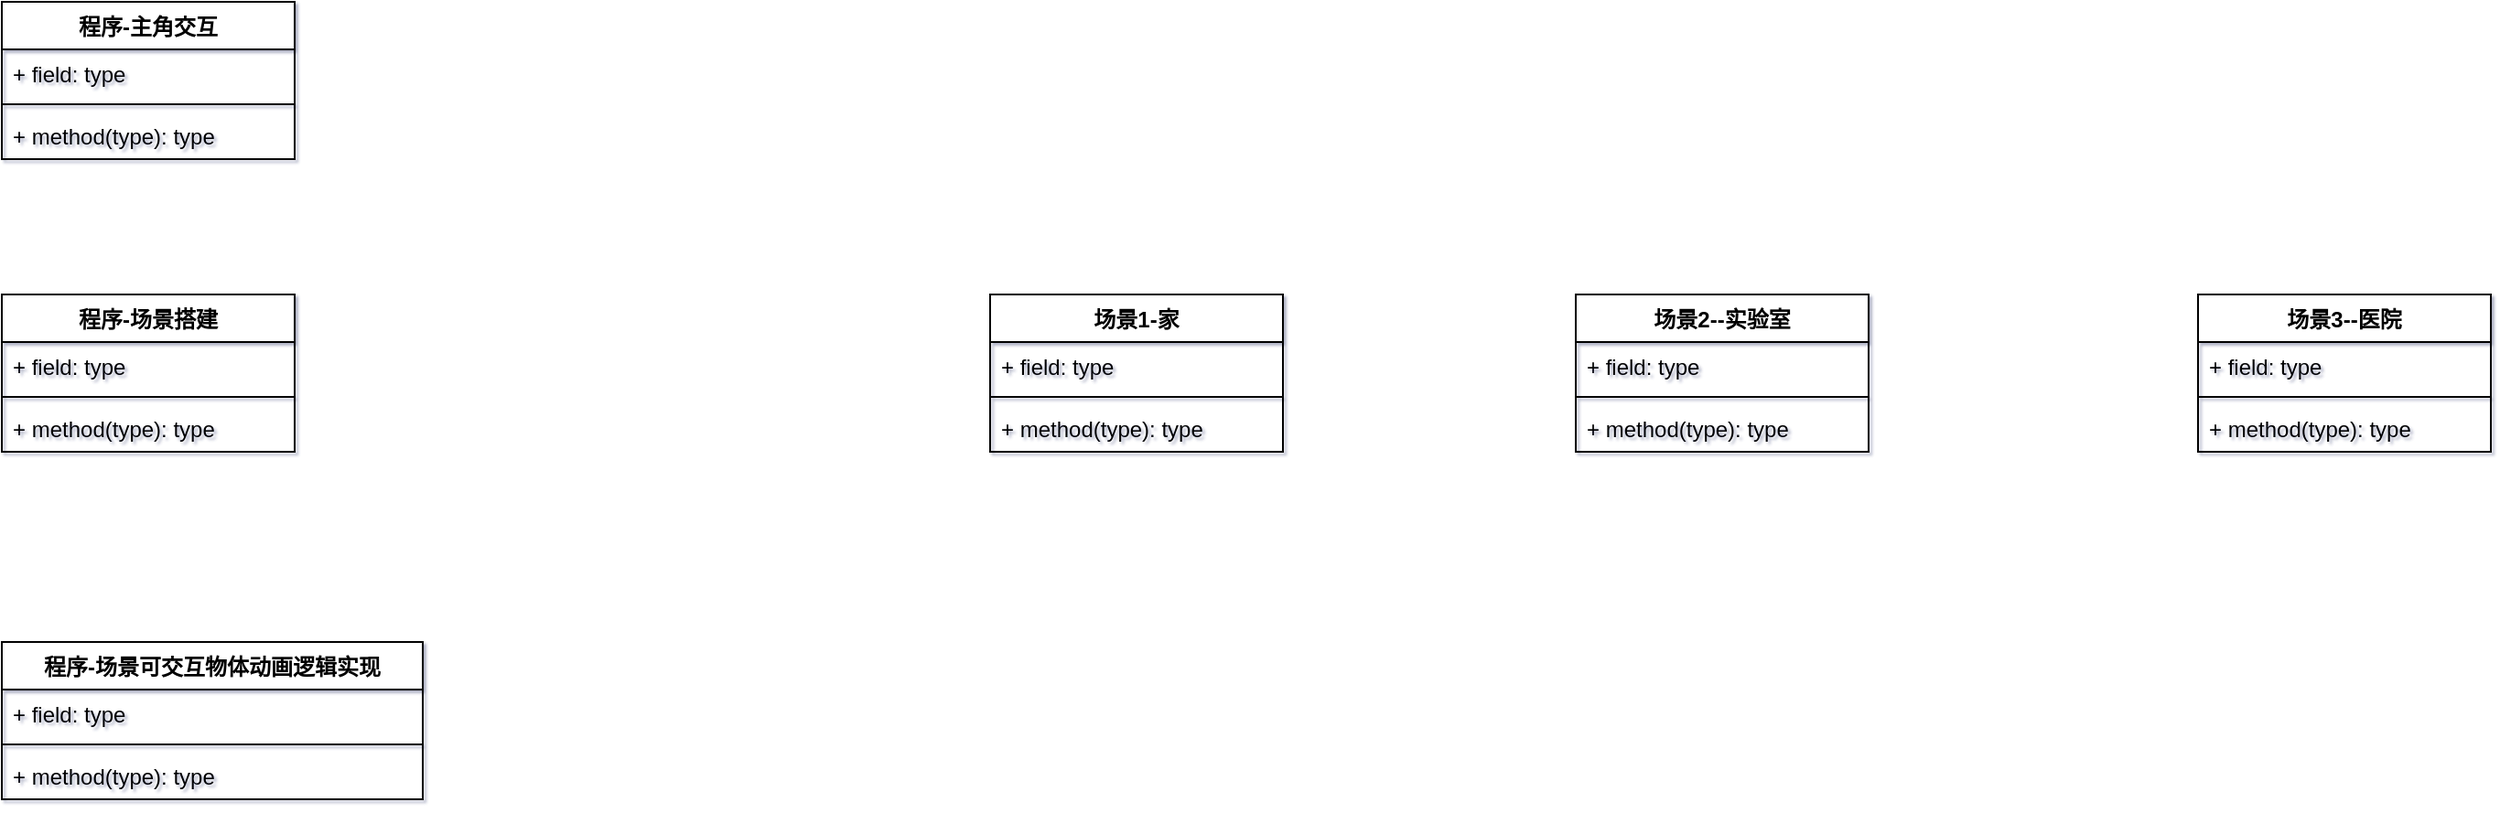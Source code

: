 <mxfile version="26.0.16">
  <diagram name="第 1 页" id="ZhmZTOrXltv5evSr5LJi">
    <mxGraphModel dx="1294" dy="761" grid="1" gridSize="10" guides="1" tooltips="1" connect="1" arrows="1" fold="1" page="0" pageScale="1" pageWidth="827" pageHeight="1169" background="#FFFFFF" math="0" shadow="1">
      <root>
        <mxCell id="0" />
        <mxCell id="1" parent="0" />
        <mxCell id="pUHc3qH6SCv7aCTWkzH2-16" value="程序-主角交互" style="swimlane;fontStyle=1;align=center;verticalAlign=top;childLayout=stackLayout;horizontal=1;startSize=26;horizontalStack=0;resizeParent=1;resizeParentMax=0;resizeLast=0;collapsible=1;marginBottom=0;whiteSpace=wrap;html=1;" vertex="1" parent="1">
          <mxGeometry x="160" y="250" width="160" height="86" as="geometry" />
        </mxCell>
        <mxCell id="pUHc3qH6SCv7aCTWkzH2-17" value="+ field: type" style="text;strokeColor=none;fillColor=none;align=left;verticalAlign=top;spacingLeft=4;spacingRight=4;overflow=hidden;rotatable=0;points=[[0,0.5],[1,0.5]];portConstraint=eastwest;whiteSpace=wrap;html=1;" vertex="1" parent="pUHc3qH6SCv7aCTWkzH2-16">
          <mxGeometry y="26" width="160" height="26" as="geometry" />
        </mxCell>
        <mxCell id="pUHc3qH6SCv7aCTWkzH2-18" value="" style="line;strokeWidth=1;fillColor=none;align=left;verticalAlign=middle;spacingTop=-1;spacingLeft=3;spacingRight=3;rotatable=0;labelPosition=right;points=[];portConstraint=eastwest;strokeColor=inherit;" vertex="1" parent="pUHc3qH6SCv7aCTWkzH2-16">
          <mxGeometry y="52" width="160" height="8" as="geometry" />
        </mxCell>
        <mxCell id="pUHc3qH6SCv7aCTWkzH2-19" value="+ method(type): type" style="text;strokeColor=none;fillColor=none;align=left;verticalAlign=top;spacingLeft=4;spacingRight=4;overflow=hidden;rotatable=0;points=[[0,0.5],[1,0.5]];portConstraint=eastwest;whiteSpace=wrap;html=1;" vertex="1" parent="pUHc3qH6SCv7aCTWkzH2-16">
          <mxGeometry y="60" width="160" height="26" as="geometry" />
        </mxCell>
        <mxCell id="pUHc3qH6SCv7aCTWkzH2-20" value="程序-场景搭建" style="swimlane;fontStyle=1;align=center;verticalAlign=top;childLayout=stackLayout;horizontal=1;startSize=26;horizontalStack=0;resizeParent=1;resizeParentMax=0;resizeLast=0;collapsible=1;marginBottom=0;whiteSpace=wrap;html=1;" vertex="1" parent="1">
          <mxGeometry x="160" y="410" width="160" height="86" as="geometry" />
        </mxCell>
        <mxCell id="pUHc3qH6SCv7aCTWkzH2-21" value="+ field: type" style="text;strokeColor=none;fillColor=none;align=left;verticalAlign=top;spacingLeft=4;spacingRight=4;overflow=hidden;rotatable=0;points=[[0,0.5],[1,0.5]];portConstraint=eastwest;whiteSpace=wrap;html=1;" vertex="1" parent="pUHc3qH6SCv7aCTWkzH2-20">
          <mxGeometry y="26" width="160" height="26" as="geometry" />
        </mxCell>
        <mxCell id="pUHc3qH6SCv7aCTWkzH2-22" value="" style="line;strokeWidth=1;fillColor=none;align=left;verticalAlign=middle;spacingTop=-1;spacingLeft=3;spacingRight=3;rotatable=0;labelPosition=right;points=[];portConstraint=eastwest;strokeColor=inherit;" vertex="1" parent="pUHc3qH6SCv7aCTWkzH2-20">
          <mxGeometry y="52" width="160" height="8" as="geometry" />
        </mxCell>
        <mxCell id="pUHc3qH6SCv7aCTWkzH2-23" value="+ method(type): type" style="text;strokeColor=none;fillColor=none;align=left;verticalAlign=top;spacingLeft=4;spacingRight=4;overflow=hidden;rotatable=0;points=[[0,0.5],[1,0.5]];portConstraint=eastwest;whiteSpace=wrap;html=1;" vertex="1" parent="pUHc3qH6SCv7aCTWkzH2-20">
          <mxGeometry y="60" width="160" height="26" as="geometry" />
        </mxCell>
        <mxCell id="pUHc3qH6SCv7aCTWkzH2-24" value="程序-场景可交互物体动画逻辑实现" style="swimlane;fontStyle=1;align=center;verticalAlign=top;childLayout=stackLayout;horizontal=1;startSize=26;horizontalStack=0;resizeParent=1;resizeParentMax=0;resizeLast=0;collapsible=1;marginBottom=0;whiteSpace=wrap;html=1;" vertex="1" parent="1">
          <mxGeometry x="160" y="600" width="230" height="86" as="geometry" />
        </mxCell>
        <mxCell id="pUHc3qH6SCv7aCTWkzH2-25" value="+ field: type" style="text;strokeColor=none;fillColor=none;align=left;verticalAlign=top;spacingLeft=4;spacingRight=4;overflow=hidden;rotatable=0;points=[[0,0.5],[1,0.5]];portConstraint=eastwest;whiteSpace=wrap;html=1;" vertex="1" parent="pUHc3qH6SCv7aCTWkzH2-24">
          <mxGeometry y="26" width="230" height="26" as="geometry" />
        </mxCell>
        <mxCell id="pUHc3qH6SCv7aCTWkzH2-26" value="" style="line;strokeWidth=1;fillColor=none;align=left;verticalAlign=middle;spacingTop=-1;spacingLeft=3;spacingRight=3;rotatable=0;labelPosition=right;points=[];portConstraint=eastwest;strokeColor=inherit;" vertex="1" parent="pUHc3qH6SCv7aCTWkzH2-24">
          <mxGeometry y="52" width="230" height="8" as="geometry" />
        </mxCell>
        <mxCell id="pUHc3qH6SCv7aCTWkzH2-27" value="+ method(type): type" style="text;strokeColor=none;fillColor=none;align=left;verticalAlign=top;spacingLeft=4;spacingRight=4;overflow=hidden;rotatable=0;points=[[0,0.5],[1,0.5]];portConstraint=eastwest;whiteSpace=wrap;html=1;" vertex="1" parent="pUHc3qH6SCv7aCTWkzH2-24">
          <mxGeometry y="60" width="230" height="26" as="geometry" />
        </mxCell>
        <mxCell id="pUHc3qH6SCv7aCTWkzH2-34" value="场景1-家" style="swimlane;fontStyle=1;align=center;verticalAlign=top;childLayout=stackLayout;horizontal=1;startSize=26;horizontalStack=0;resizeParent=1;resizeParentMax=0;resizeLast=0;collapsible=1;marginBottom=0;whiteSpace=wrap;html=1;" vertex="1" parent="1">
          <mxGeometry x="700" y="410" width="160" height="86" as="geometry" />
        </mxCell>
        <mxCell id="pUHc3qH6SCv7aCTWkzH2-35" value="+ field: type" style="text;strokeColor=none;fillColor=none;align=left;verticalAlign=top;spacingLeft=4;spacingRight=4;overflow=hidden;rotatable=0;points=[[0,0.5],[1,0.5]];portConstraint=eastwest;whiteSpace=wrap;html=1;" vertex="1" parent="pUHc3qH6SCv7aCTWkzH2-34">
          <mxGeometry y="26" width="160" height="26" as="geometry" />
        </mxCell>
        <mxCell id="pUHc3qH6SCv7aCTWkzH2-36" value="" style="line;strokeWidth=1;fillColor=none;align=left;verticalAlign=middle;spacingTop=-1;spacingLeft=3;spacingRight=3;rotatable=0;labelPosition=right;points=[];portConstraint=eastwest;strokeColor=inherit;" vertex="1" parent="pUHc3qH6SCv7aCTWkzH2-34">
          <mxGeometry y="52" width="160" height="8" as="geometry" />
        </mxCell>
        <mxCell id="pUHc3qH6SCv7aCTWkzH2-37" value="+ method(type): type" style="text;strokeColor=none;fillColor=none;align=left;verticalAlign=top;spacingLeft=4;spacingRight=4;overflow=hidden;rotatable=0;points=[[0,0.5],[1,0.5]];portConstraint=eastwest;whiteSpace=wrap;html=1;" vertex="1" parent="pUHc3qH6SCv7aCTWkzH2-34">
          <mxGeometry y="60" width="160" height="26" as="geometry" />
        </mxCell>
        <mxCell id="pUHc3qH6SCv7aCTWkzH2-38" value="场景2--实验室" style="swimlane;fontStyle=1;align=center;verticalAlign=top;childLayout=stackLayout;horizontal=1;startSize=26;horizontalStack=0;resizeParent=1;resizeParentMax=0;resizeLast=0;collapsible=1;marginBottom=0;whiteSpace=wrap;html=1;" vertex="1" parent="1">
          <mxGeometry x="1020" y="410" width="160" height="86" as="geometry" />
        </mxCell>
        <mxCell id="pUHc3qH6SCv7aCTWkzH2-39" value="+ field: type" style="text;strokeColor=none;fillColor=none;align=left;verticalAlign=top;spacingLeft=4;spacingRight=4;overflow=hidden;rotatable=0;points=[[0,0.5],[1,0.5]];portConstraint=eastwest;whiteSpace=wrap;html=1;" vertex="1" parent="pUHc3qH6SCv7aCTWkzH2-38">
          <mxGeometry y="26" width="160" height="26" as="geometry" />
        </mxCell>
        <mxCell id="pUHc3qH6SCv7aCTWkzH2-40" value="" style="line;strokeWidth=1;fillColor=none;align=left;verticalAlign=middle;spacingTop=-1;spacingLeft=3;spacingRight=3;rotatable=0;labelPosition=right;points=[];portConstraint=eastwest;strokeColor=inherit;" vertex="1" parent="pUHc3qH6SCv7aCTWkzH2-38">
          <mxGeometry y="52" width="160" height="8" as="geometry" />
        </mxCell>
        <mxCell id="pUHc3qH6SCv7aCTWkzH2-41" value="+ method(type): type" style="text;strokeColor=none;fillColor=none;align=left;verticalAlign=top;spacingLeft=4;spacingRight=4;overflow=hidden;rotatable=0;points=[[0,0.5],[1,0.5]];portConstraint=eastwest;whiteSpace=wrap;html=1;" vertex="1" parent="pUHc3qH6SCv7aCTWkzH2-38">
          <mxGeometry y="60" width="160" height="26" as="geometry" />
        </mxCell>
        <mxCell id="pUHc3qH6SCv7aCTWkzH2-42" value="场景3--医院" style="swimlane;fontStyle=1;align=center;verticalAlign=top;childLayout=stackLayout;horizontal=1;startSize=26;horizontalStack=0;resizeParent=1;resizeParentMax=0;resizeLast=0;collapsible=1;marginBottom=0;whiteSpace=wrap;html=1;" vertex="1" parent="1">
          <mxGeometry x="1360" y="410" width="160" height="86" as="geometry" />
        </mxCell>
        <mxCell id="pUHc3qH6SCv7aCTWkzH2-43" value="+ field: type" style="text;strokeColor=none;fillColor=none;align=left;verticalAlign=top;spacingLeft=4;spacingRight=4;overflow=hidden;rotatable=0;points=[[0,0.5],[1,0.5]];portConstraint=eastwest;whiteSpace=wrap;html=1;" vertex="1" parent="pUHc3qH6SCv7aCTWkzH2-42">
          <mxGeometry y="26" width="160" height="26" as="geometry" />
        </mxCell>
        <mxCell id="pUHc3qH6SCv7aCTWkzH2-44" value="" style="line;strokeWidth=1;fillColor=none;align=left;verticalAlign=middle;spacingTop=-1;spacingLeft=3;spacingRight=3;rotatable=0;labelPosition=right;points=[];portConstraint=eastwest;strokeColor=inherit;" vertex="1" parent="pUHc3qH6SCv7aCTWkzH2-42">
          <mxGeometry y="52" width="160" height="8" as="geometry" />
        </mxCell>
        <mxCell id="pUHc3qH6SCv7aCTWkzH2-45" value="+ method(type): type" style="text;strokeColor=none;fillColor=none;align=left;verticalAlign=top;spacingLeft=4;spacingRight=4;overflow=hidden;rotatable=0;points=[[0,0.5],[1,0.5]];portConstraint=eastwest;whiteSpace=wrap;html=1;" vertex="1" parent="pUHc3qH6SCv7aCTWkzH2-42">
          <mxGeometry y="60" width="160" height="26" as="geometry" />
        </mxCell>
      </root>
    </mxGraphModel>
  </diagram>
</mxfile>
